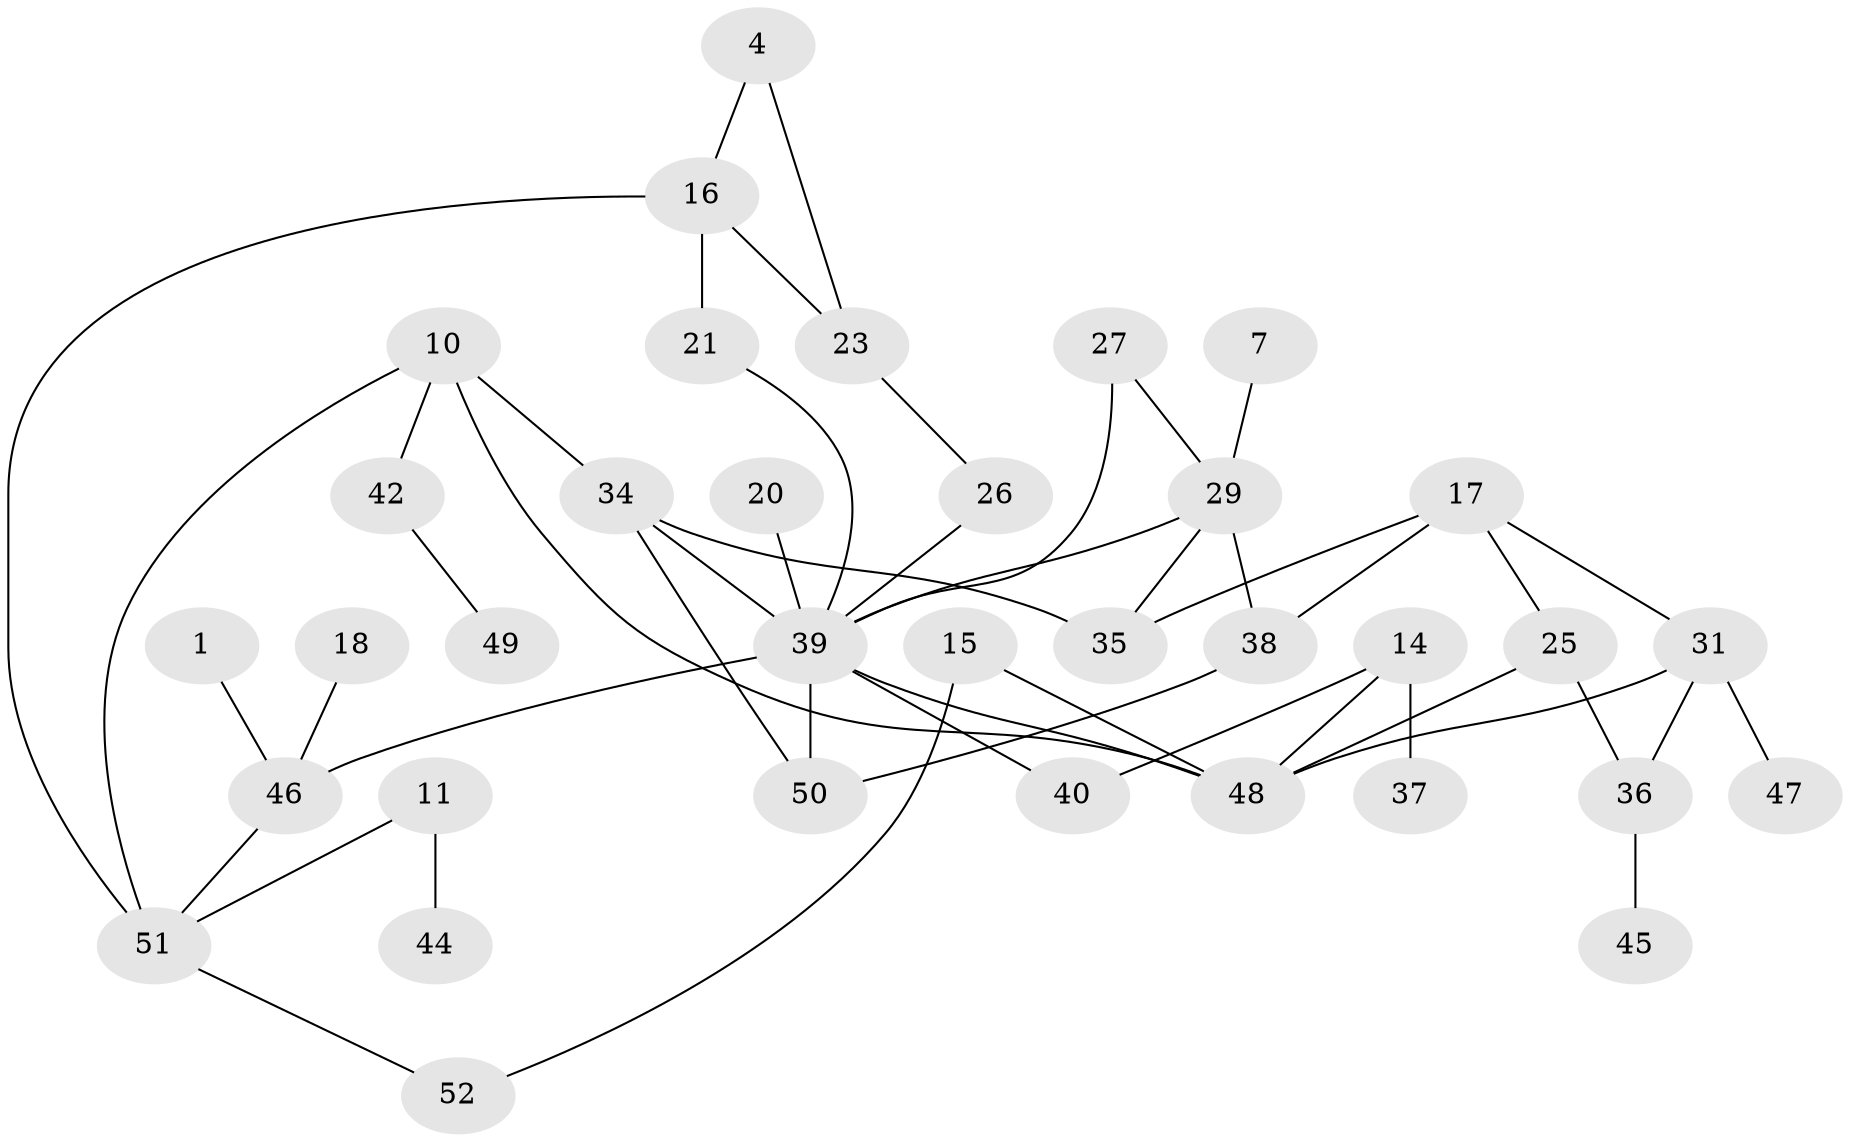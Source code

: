// original degree distribution, {1: 0.14423076923076922, 2: 0.3557692307692308, 4: 0.0673076923076923, 3: 0.21153846153846154, 0: 0.16346153846153846, 5: 0.04807692307692308, 6: 0.009615384615384616}
// Generated by graph-tools (version 1.1) at 2025/00/03/09/25 03:00:46]
// undirected, 35 vertices, 49 edges
graph export_dot {
graph [start="1"]
  node [color=gray90,style=filled];
  1;
  4;
  7;
  10;
  11;
  14;
  15;
  16;
  17;
  18;
  20;
  21;
  23;
  25;
  26;
  27;
  29;
  31;
  34;
  35;
  36;
  37;
  38;
  39;
  40;
  42;
  44;
  45;
  46;
  47;
  48;
  49;
  50;
  51;
  52;
  1 -- 46 [weight=1.0];
  4 -- 16 [weight=1.0];
  4 -- 23 [weight=1.0];
  7 -- 29 [weight=1.0];
  10 -- 34 [weight=1.0];
  10 -- 42 [weight=1.0];
  10 -- 48 [weight=1.0];
  10 -- 51 [weight=1.0];
  11 -- 44 [weight=1.0];
  11 -- 51 [weight=1.0];
  14 -- 37 [weight=1.0];
  14 -- 40 [weight=1.0];
  14 -- 48 [weight=1.0];
  15 -- 48 [weight=1.0];
  15 -- 52 [weight=1.0];
  16 -- 21 [weight=1.0];
  16 -- 23 [weight=1.0];
  16 -- 51 [weight=2.0];
  17 -- 25 [weight=1.0];
  17 -- 31 [weight=1.0];
  17 -- 35 [weight=1.0];
  17 -- 38 [weight=1.0];
  18 -- 46 [weight=2.0];
  20 -- 39 [weight=1.0];
  21 -- 39 [weight=1.0];
  23 -- 26 [weight=1.0];
  25 -- 36 [weight=1.0];
  25 -- 48 [weight=1.0];
  26 -- 39 [weight=1.0];
  27 -- 29 [weight=1.0];
  27 -- 39 [weight=1.0];
  29 -- 35 [weight=1.0];
  29 -- 38 [weight=1.0];
  29 -- 39 [weight=2.0];
  31 -- 36 [weight=2.0];
  31 -- 47 [weight=1.0];
  31 -- 48 [weight=1.0];
  34 -- 35 [weight=1.0];
  34 -- 39 [weight=1.0];
  34 -- 50 [weight=1.0];
  36 -- 45 [weight=1.0];
  38 -- 50 [weight=1.0];
  39 -- 40 [weight=1.0];
  39 -- 46 [weight=1.0];
  39 -- 48 [weight=1.0];
  39 -- 50 [weight=1.0];
  42 -- 49 [weight=1.0];
  46 -- 51 [weight=1.0];
  51 -- 52 [weight=1.0];
}
